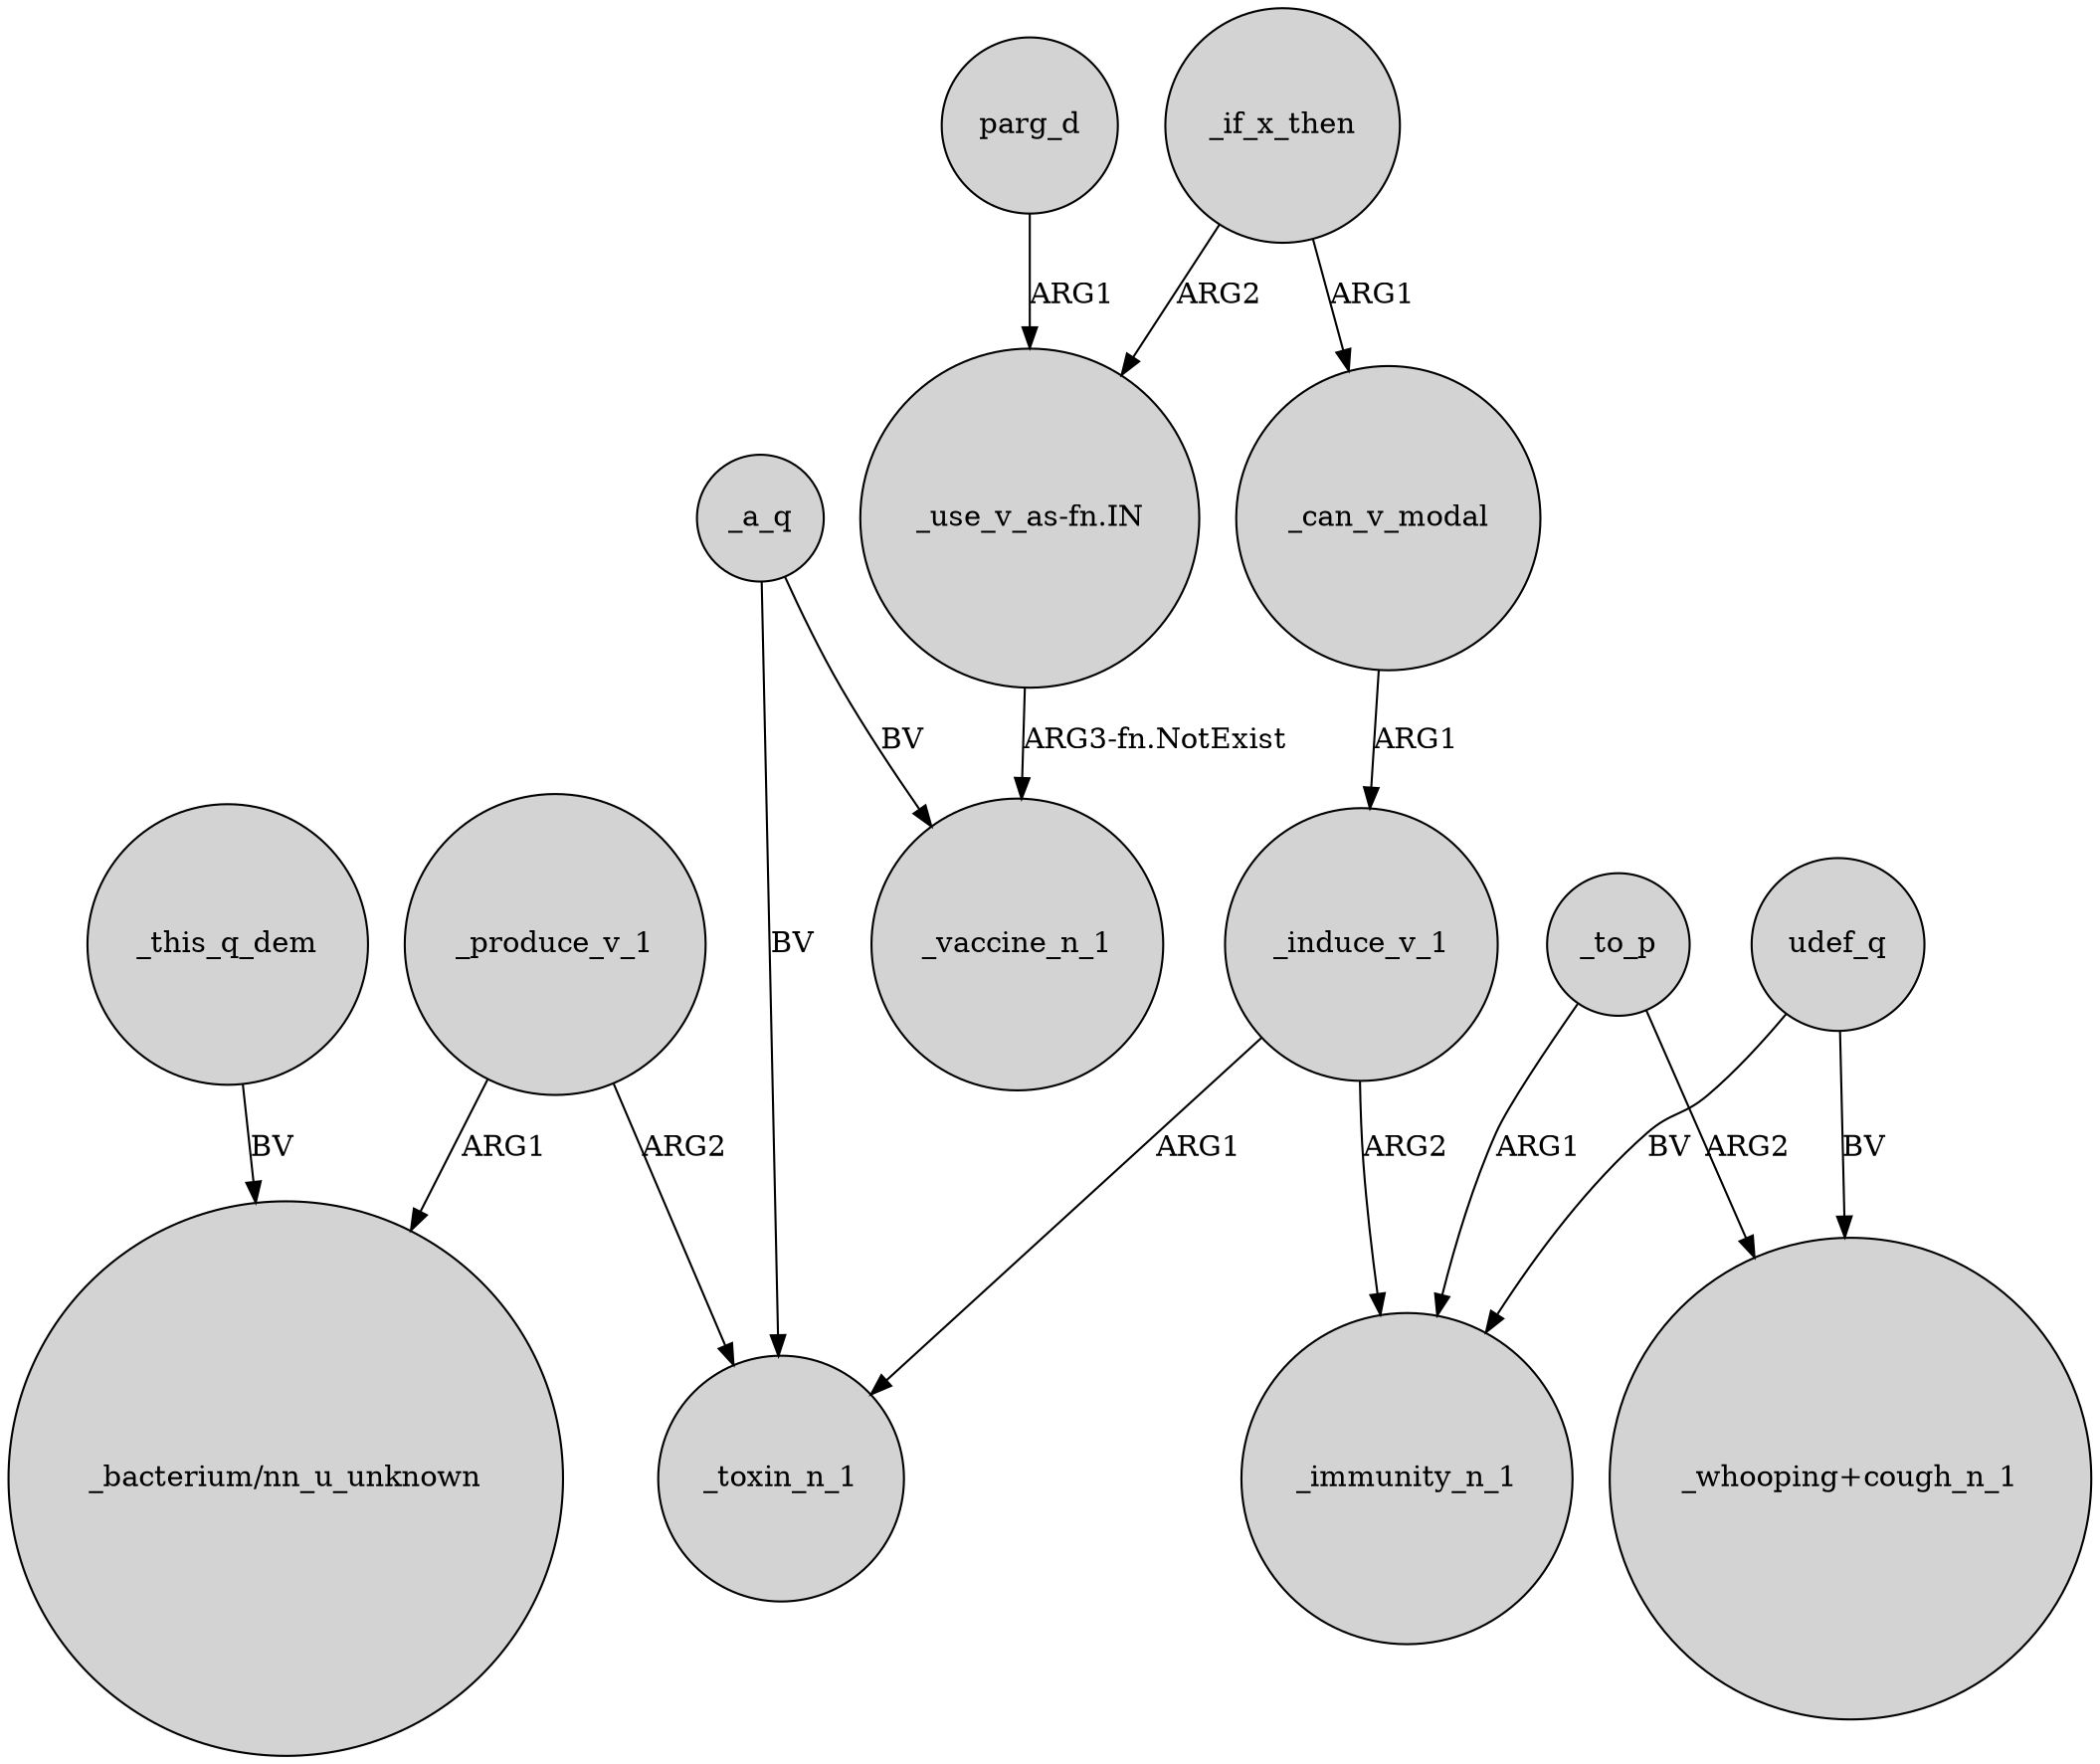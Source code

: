 digraph {
	node [shape=circle style=filled]
	_produce_v_1 -> "_bacterium/nn_u_unknown" [label=ARG1]
	_a_q -> _vaccine_n_1 [label=BV]
	_to_p -> _immunity_n_1 [label=ARG1]
	_if_x_then -> _can_v_modal [label=ARG1]
	"_use_v_as-fn.IN" -> _vaccine_n_1 [label="ARG3-fn.NotExist"]
	_induce_v_1 -> _immunity_n_1 [label=ARG2]
	udef_q -> _immunity_n_1 [label=BV]
	_can_v_modal -> _induce_v_1 [label=ARG1]
	_to_p -> "_whooping+cough_n_1" [label=ARG2]
	udef_q -> "_whooping+cough_n_1" [label=BV]
	_induce_v_1 -> _toxin_n_1 [label=ARG1]
	_this_q_dem -> "_bacterium/nn_u_unknown" [label=BV]
	_a_q -> _toxin_n_1 [label=BV]
	parg_d -> "_use_v_as-fn.IN" [label=ARG1]
	_if_x_then -> "_use_v_as-fn.IN" [label=ARG2]
	_produce_v_1 -> _toxin_n_1 [label=ARG2]
}

